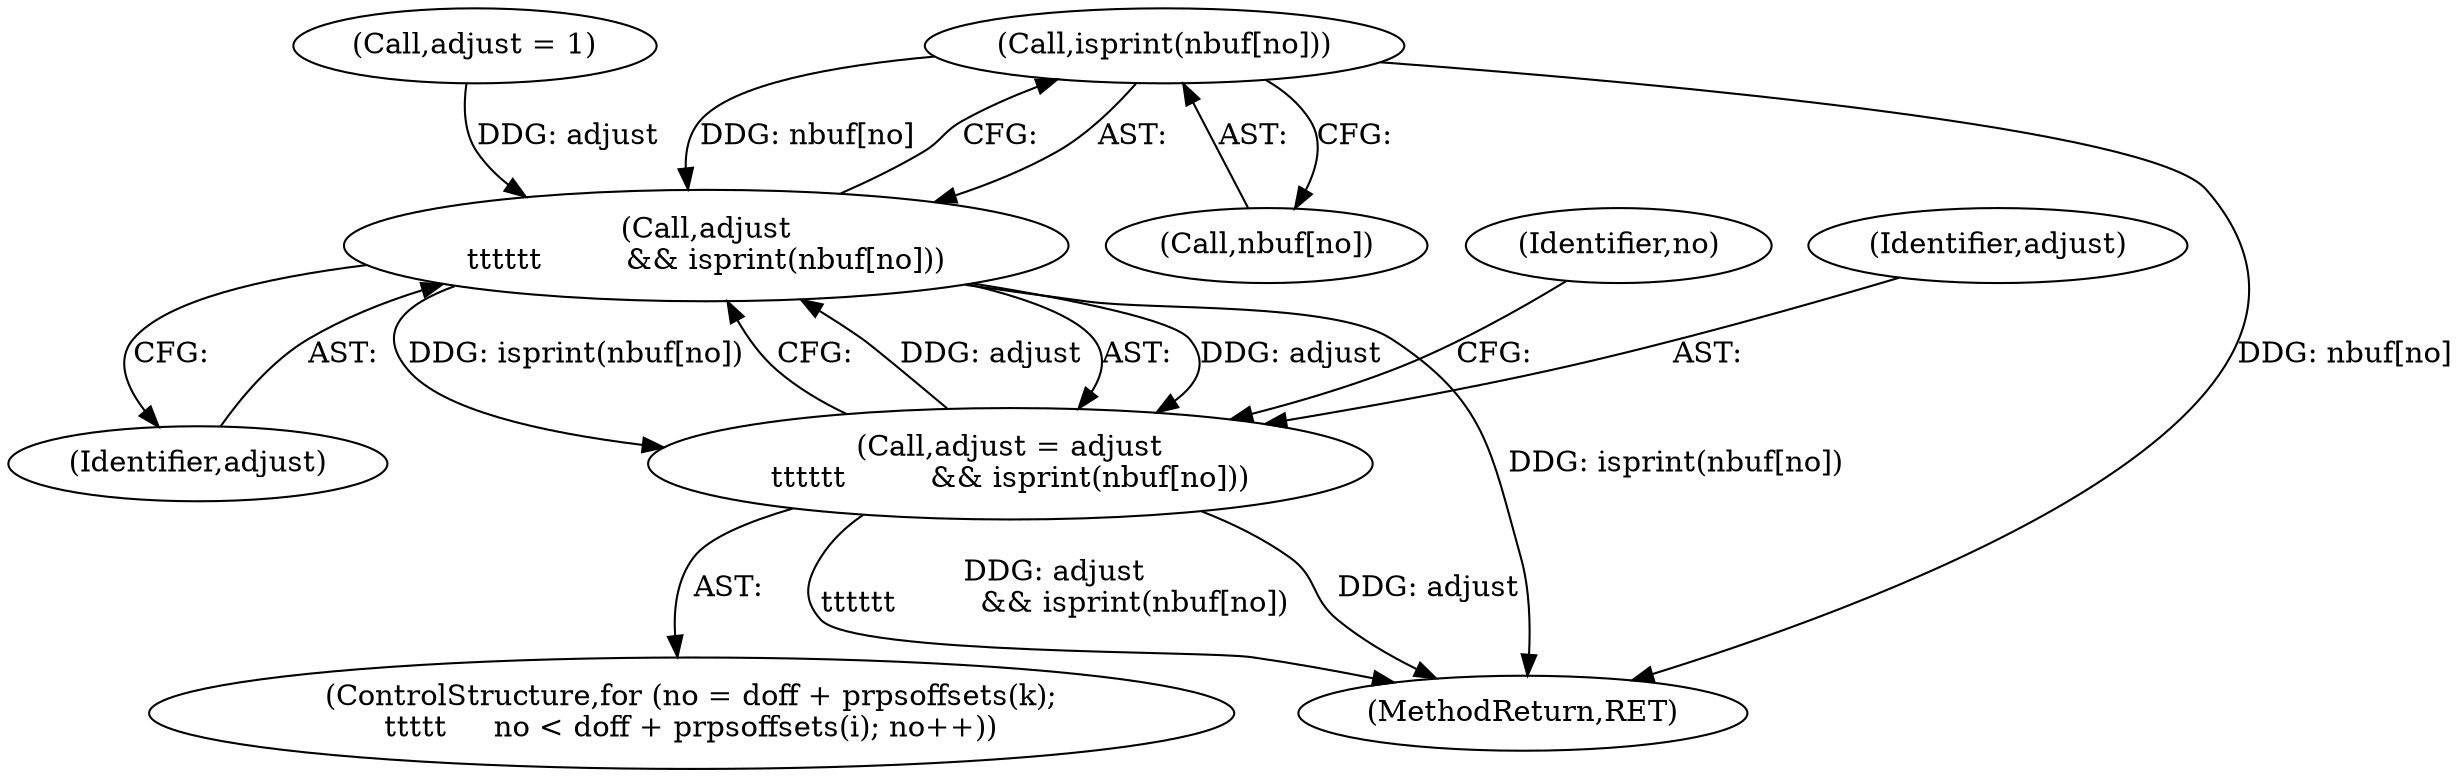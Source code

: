 digraph "0_file_b4c01141e5367f247b84dcaf6aefbb4e741842b8@array" {
"1001167" [label="(Call,isprint(nbuf[no]))"];
"1001165" [label="(Call,adjust\n\t\t\t\t\t\t         && isprint(nbuf[no]))"];
"1001163" [label="(Call,adjust = adjust\n\t\t\t\t\t\t         && isprint(nbuf[no]))"];
"1001148" [label="(ControlStructure,for (no = doff + prpsoffsets(k);\n\t\t\t\t\t     no < doff + prpsoffsets(i); no++))"];
"1001237" [label="(MethodReturn,RET)"];
"1001167" [label="(Call,isprint(nbuf[no]))"];
"1001168" [label="(Call,nbuf[no])"];
"1001138" [label="(Call,adjust = 1)"];
"1001162" [label="(Identifier,no)"];
"1001166" [label="(Identifier,adjust)"];
"1001165" [label="(Call,adjust\n\t\t\t\t\t\t         && isprint(nbuf[no]))"];
"1001163" [label="(Call,adjust = adjust\n\t\t\t\t\t\t         && isprint(nbuf[no]))"];
"1001164" [label="(Identifier,adjust)"];
"1001167" -> "1001165"  [label="AST: "];
"1001167" -> "1001168"  [label="CFG: "];
"1001168" -> "1001167"  [label="AST: "];
"1001165" -> "1001167"  [label="CFG: "];
"1001167" -> "1001237"  [label="DDG: nbuf[no]"];
"1001167" -> "1001165"  [label="DDG: nbuf[no]"];
"1001165" -> "1001163"  [label="AST: "];
"1001165" -> "1001166"  [label="CFG: "];
"1001166" -> "1001165"  [label="AST: "];
"1001163" -> "1001165"  [label="CFG: "];
"1001165" -> "1001237"  [label="DDG: isprint(nbuf[no])"];
"1001165" -> "1001163"  [label="DDG: adjust"];
"1001165" -> "1001163"  [label="DDG: isprint(nbuf[no])"];
"1001163" -> "1001165"  [label="DDG: adjust"];
"1001138" -> "1001165"  [label="DDG: adjust"];
"1001163" -> "1001148"  [label="AST: "];
"1001164" -> "1001163"  [label="AST: "];
"1001162" -> "1001163"  [label="CFG: "];
"1001163" -> "1001237"  [label="DDG: adjust\n\t\t\t\t\t\t         && isprint(nbuf[no])"];
"1001163" -> "1001237"  [label="DDG: adjust"];
}
